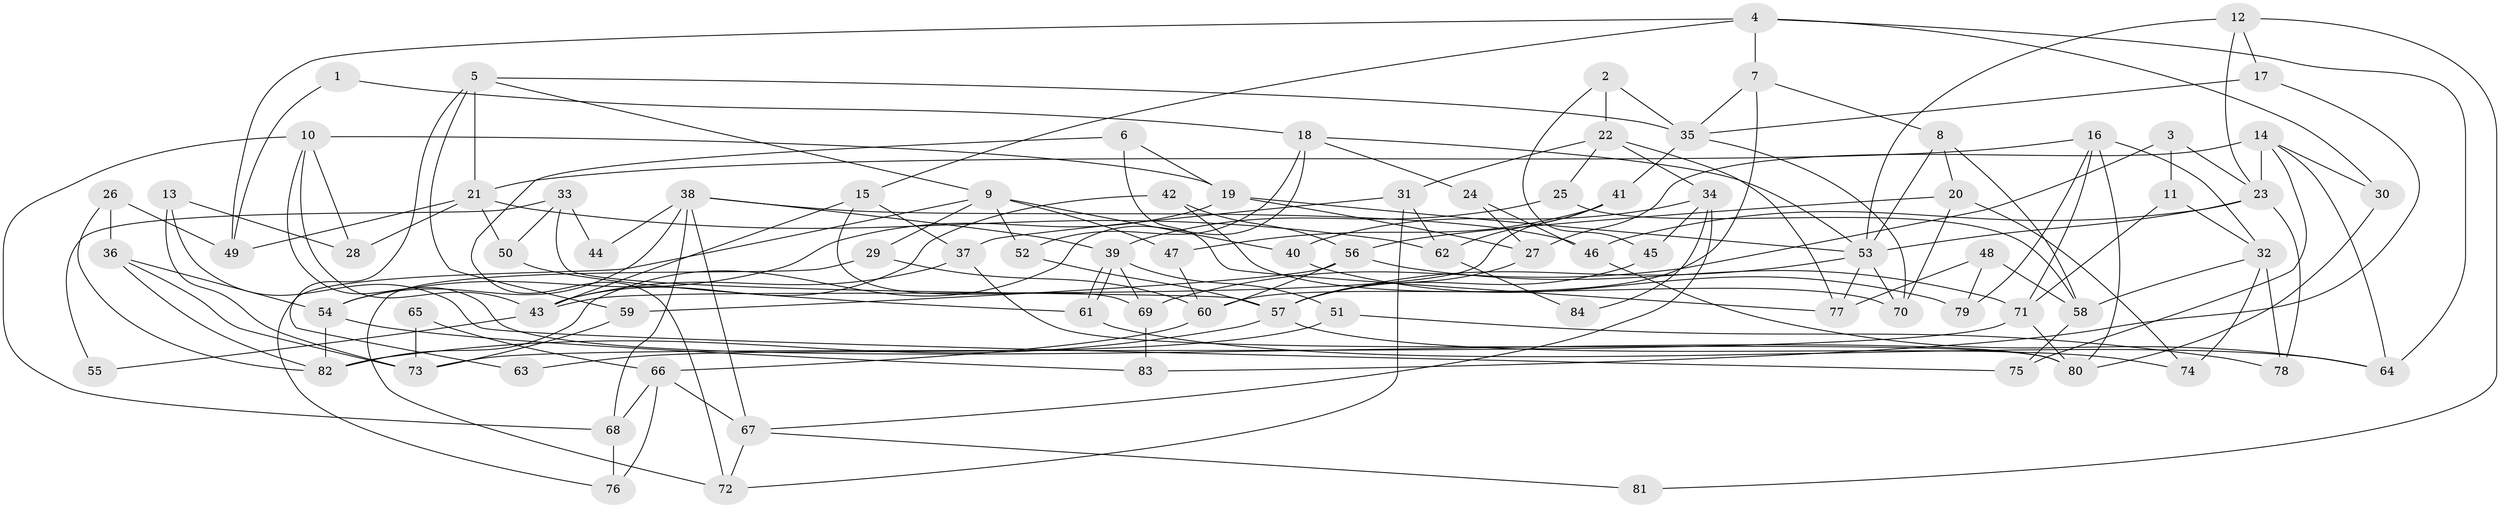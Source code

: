 // Generated by graph-tools (version 1.1) at 2025/14/03/09/25 04:14:48]
// undirected, 84 vertices, 168 edges
graph export_dot {
graph [start="1"]
  node [color=gray90,style=filled];
  1;
  2;
  3;
  4;
  5;
  6;
  7;
  8;
  9;
  10;
  11;
  12;
  13;
  14;
  15;
  16;
  17;
  18;
  19;
  20;
  21;
  22;
  23;
  24;
  25;
  26;
  27;
  28;
  29;
  30;
  31;
  32;
  33;
  34;
  35;
  36;
  37;
  38;
  39;
  40;
  41;
  42;
  43;
  44;
  45;
  46;
  47;
  48;
  49;
  50;
  51;
  52;
  53;
  54;
  55;
  56;
  57;
  58;
  59;
  60;
  61;
  62;
  63;
  64;
  65;
  66;
  67;
  68;
  69;
  70;
  71;
  72;
  73;
  74;
  75;
  76;
  77;
  78;
  79;
  80;
  81;
  82;
  83;
  84;
  1 -- 18;
  1 -- 49;
  2 -- 35;
  2 -- 22;
  2 -- 45;
  3 -- 69;
  3 -- 11;
  3 -- 23;
  4 -- 30;
  4 -- 7;
  4 -- 15;
  4 -- 49;
  4 -- 64;
  5 -- 9;
  5 -- 21;
  5 -- 35;
  5 -- 59;
  5 -- 63;
  6 -- 19;
  6 -- 72;
  6 -- 77;
  7 -- 35;
  7 -- 60;
  7 -- 8;
  8 -- 53;
  8 -- 20;
  8 -- 58;
  9 -- 47;
  9 -- 52;
  9 -- 29;
  9 -- 40;
  9 -- 76;
  10 -- 19;
  10 -- 68;
  10 -- 28;
  10 -- 43;
  10 -- 80;
  11 -- 32;
  11 -- 71;
  12 -- 53;
  12 -- 23;
  12 -- 17;
  12 -- 81;
  13 -- 28;
  13 -- 75;
  13 -- 73;
  14 -- 27;
  14 -- 23;
  14 -- 30;
  14 -- 64;
  14 -- 75;
  15 -- 43;
  15 -- 37;
  15 -- 69;
  16 -- 71;
  16 -- 80;
  16 -- 21;
  16 -- 32;
  16 -- 79;
  17 -- 83;
  17 -- 35;
  18 -- 82;
  18 -- 53;
  18 -- 24;
  18 -- 52;
  19 -- 54;
  19 -- 27;
  19 -- 53;
  20 -- 70;
  20 -- 56;
  20 -- 74;
  21 -- 62;
  21 -- 28;
  21 -- 49;
  21 -- 50;
  22 -- 34;
  22 -- 77;
  22 -- 25;
  22 -- 31;
  23 -- 53;
  23 -- 46;
  23 -- 78;
  24 -- 46;
  24 -- 27;
  25 -- 58;
  25 -- 39;
  26 -- 49;
  26 -- 36;
  26 -- 82;
  27 -- 57;
  29 -- 60;
  29 -- 72;
  30 -- 80;
  31 -- 72;
  31 -- 37;
  31 -- 62;
  32 -- 74;
  32 -- 58;
  32 -- 78;
  33 -- 57;
  33 -- 50;
  33 -- 44;
  33 -- 55;
  34 -- 40;
  34 -- 45;
  34 -- 67;
  34 -- 84;
  35 -- 41;
  35 -- 70;
  36 -- 73;
  36 -- 82;
  36 -- 54;
  37 -- 43;
  37 -- 80;
  38 -- 46;
  38 -- 39;
  38 -- 44;
  38 -- 54;
  38 -- 67;
  38 -- 68;
  39 -- 61;
  39 -- 61;
  39 -- 51;
  39 -- 69;
  40 -- 79;
  41 -- 43;
  41 -- 47;
  41 -- 62;
  42 -- 56;
  42 -- 43;
  42 -- 70;
  43 -- 55;
  45 -- 57;
  46 -- 64;
  47 -- 60;
  48 -- 58;
  48 -- 77;
  48 -- 79;
  50 -- 61;
  51 -- 78;
  51 -- 63;
  52 -- 57;
  53 -- 70;
  53 -- 57;
  53 -- 77;
  54 -- 82;
  54 -- 83;
  56 -- 59;
  56 -- 60;
  56 -- 71;
  57 -- 82;
  57 -- 74;
  58 -- 75;
  59 -- 73;
  60 -- 66;
  61 -- 64;
  62 -- 84;
  65 -- 73;
  65 -- 66;
  66 -- 67;
  66 -- 68;
  66 -- 76;
  67 -- 72;
  67 -- 81;
  68 -- 76;
  69 -- 83;
  71 -- 80;
  71 -- 73;
}
